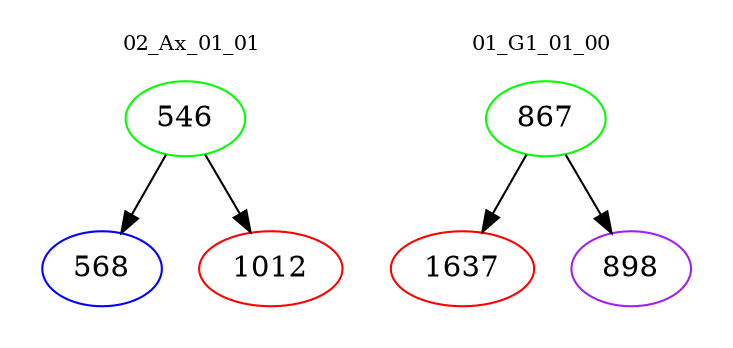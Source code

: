 digraph{
subgraph cluster_0 {
color = white
label = "02_Ax_01_01";
fontsize=10;
T0_546 [label="546", color="green"]
T0_546 -> T0_568 [color="black"]
T0_568 [label="568", color="blue"]
T0_546 -> T0_1012 [color="black"]
T0_1012 [label="1012", color="red"]
}
subgraph cluster_1 {
color = white
label = "01_G1_01_00";
fontsize=10;
T1_867 [label="867", color="green"]
T1_867 -> T1_1637 [color="black"]
T1_1637 [label="1637", color="red"]
T1_867 -> T1_898 [color="black"]
T1_898 [label="898", color="purple"]
}
}

